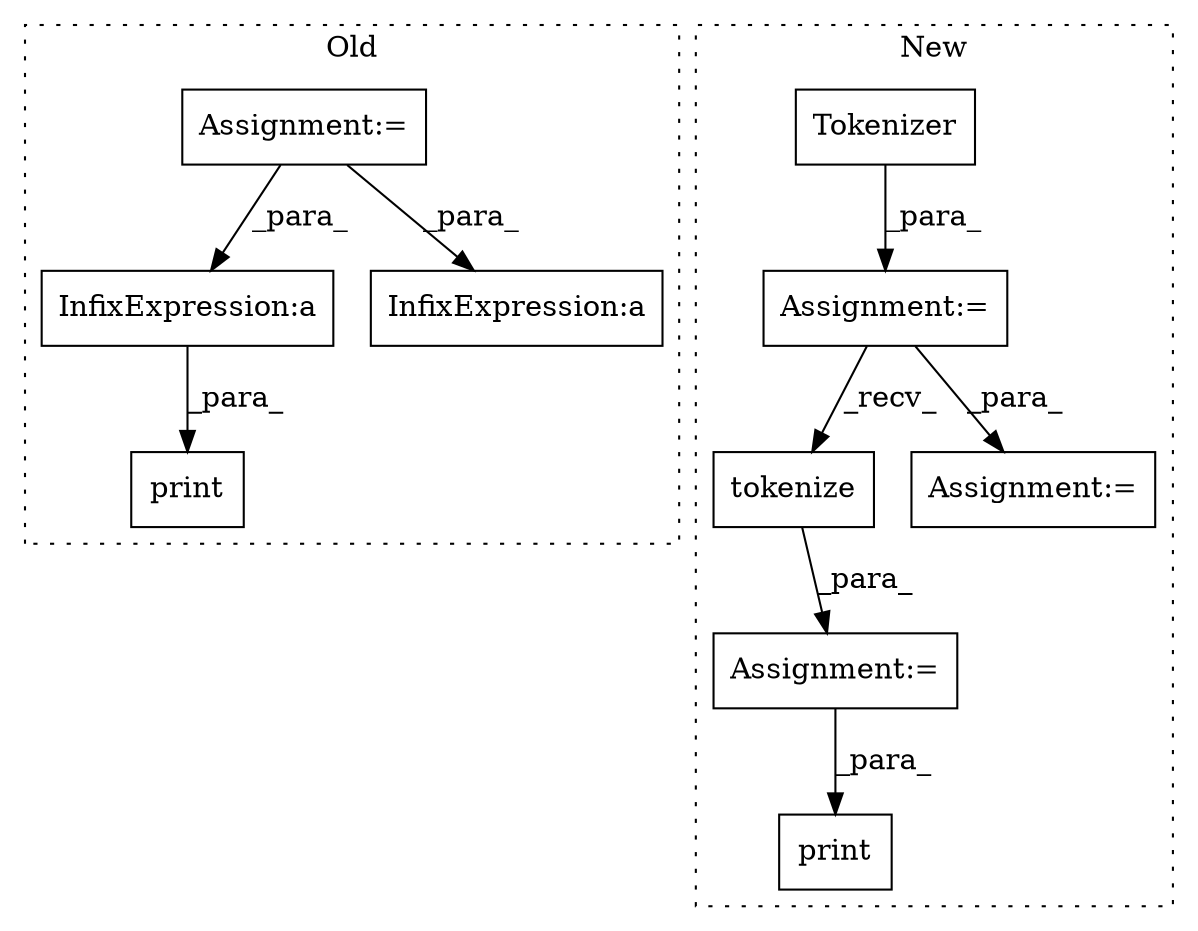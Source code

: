 digraph G {
subgraph cluster0 {
1 [label="print" a="32" s="1808,1857" l="6,1" shape="box"];
4 [label="Assignment:=" a="7" s="1140" l="1" shape="box"];
6 [label="InfixExpression:a" a="27" s="1665" l="3" shape="box"];
7 [label="InfixExpression:a" a="27" s="1745" l="3" shape="box"];
label = "Old";
style="dotted";
}
subgraph cluster1 {
2 [label="tokenize" a="32" s="1576,1589" l="9,1" shape="box"];
3 [label="print" a="32" s="1596,1618" l="6,1" shape="box"];
5 [label="Tokenizer" a="32" s="1515,1535" l="10,1" shape="box"];
8 [label="Assignment:=" a="7" s="1514" l="1" shape="box"];
9 [label="Assignment:=" a="7" s="1565" l="1" shape="box"];
10 [label="Assignment:=" a="7" s="1658" l="2" shape="box"];
label = "New";
style="dotted";
}
2 -> 9 [label="_para_"];
4 -> 6 [label="_para_"];
4 -> 7 [label="_para_"];
5 -> 8 [label="_para_"];
6 -> 1 [label="_para_"];
8 -> 2 [label="_recv_"];
8 -> 10 [label="_para_"];
9 -> 3 [label="_para_"];
}